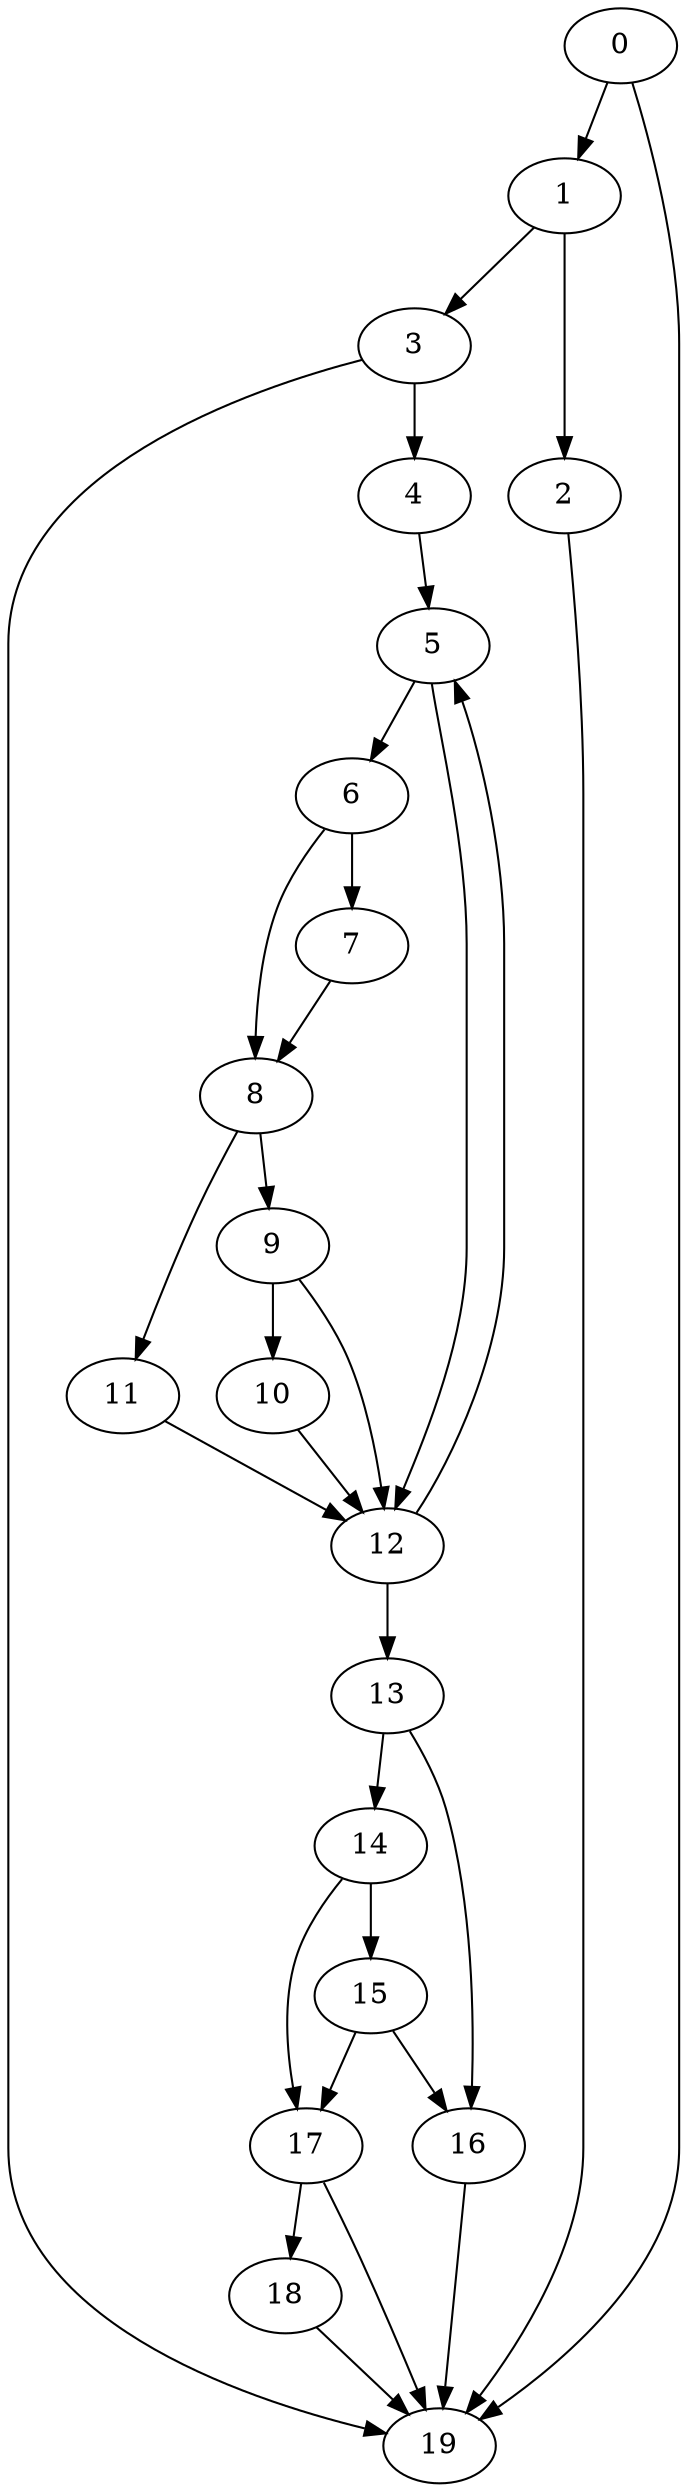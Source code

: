 digraph {
	0
	1
	2
	3
	4
	5
	6
	7
	8
	9
	10
	11
	12
	13
	14
	15
	16
	17
	18
	19
	9 -> 10
	14 -> 15
	1 -> 2
	6 -> 7
	4 -> 5
	12 -> 5
	5 -> 6
	9 -> 12
	10 -> 12
	11 -> 12
	5 -> 12
	12 -> 13
	13 -> 14
	0 -> 1
	8 -> 11
	1 -> 3
	6 -> 8
	7 -> 8
	13 -> 16
	15 -> 16
	14 -> 17
	15 -> 17
	17 -> 18
	0 -> 19
	2 -> 19
	3 -> 19
	16 -> 19
	17 -> 19
	18 -> 19
	3 -> 4
	8 -> 9
}
